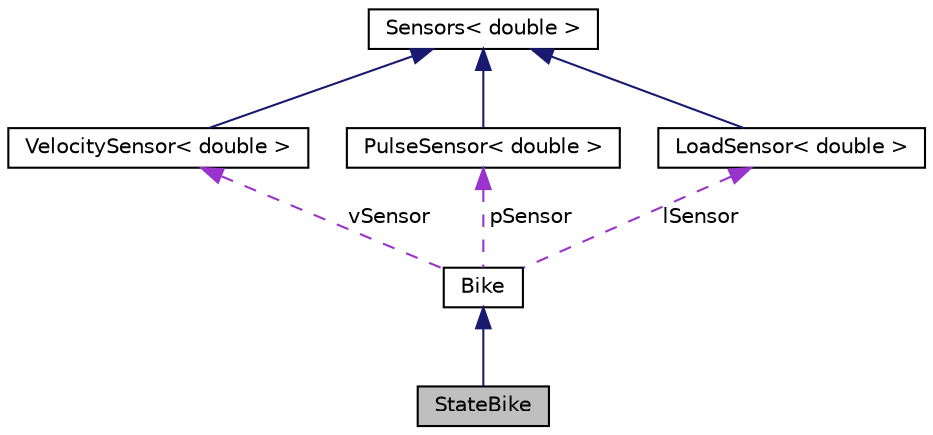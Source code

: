 digraph "StateBike"
{
 // LATEX_PDF_SIZE
  edge [fontname="Helvetica",fontsize="10",labelfontname="Helvetica",labelfontsize="10"];
  node [fontname="Helvetica",fontsize="10",shape=record];
  Node1 [label="StateBike",height=0.2,width=0.4,color="black", fillcolor="grey75", style="filled", fontcolor="black",tooltip="The StateBike class: Esta clase corresponde a una bicicleta estática."];
  Node2 -> Node1 [dir="back",color="midnightblue",fontsize="10",style="solid"];
  Node2 [label="Bike",height=0.2,width=0.4,color="black", fillcolor="white", style="filled",URL="$classBike.html",tooltip="The Bike class: Clase abstracta de objeto Bike."];
  Node3 -> Node2 [dir="back",color="darkorchid3",fontsize="10",style="dashed",label=" vSensor" ];
  Node3 [label="VelocitySensor\< double \>",height=0.2,width=0.4,color="black", fillcolor="white", style="filled",URL="$classVelocitySensor.html",tooltip=" "];
  Node4 -> Node3 [dir="back",color="midnightblue",fontsize="10",style="solid"];
  Node4 [label="Sensors\< double \>",height=0.2,width=0.4,color="black", fillcolor="white", style="filled",URL="$classSensors.html",tooltip=" "];
  Node5 -> Node2 [dir="back",color="darkorchid3",fontsize="10",style="dashed",label=" pSensor" ];
  Node5 [label="PulseSensor\< double \>",height=0.2,width=0.4,color="black", fillcolor="white", style="filled",URL="$classPulseSensor.html",tooltip=" "];
  Node4 -> Node5 [dir="back",color="midnightblue",fontsize="10",style="solid"];
  Node6 -> Node2 [dir="back",color="darkorchid3",fontsize="10",style="dashed",label=" lSensor" ];
  Node6 [label="LoadSensor\< double \>",height=0.2,width=0.4,color="black", fillcolor="white", style="filled",URL="$classLoadSensor.html",tooltip=" "];
  Node4 -> Node6 [dir="back",color="midnightblue",fontsize="10",style="solid"];
}
